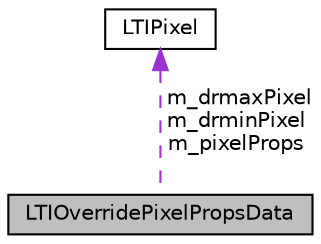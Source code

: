 digraph "LTIOverridePixelPropsData"
{
  bgcolor="transparent";
  edge [fontname="Helvetica",fontsize="10",labelfontname="Helvetica",labelfontsize="10"];
  node [fontname="Helvetica",fontsize="10",shape=record];
  Node1 [label="LTIOverridePixelPropsData",height=0.2,width=0.4,color="black", fillcolor="grey75", style="filled" fontcolor="black"];
  Node2 -> Node1 [dir="back",color="darkorchid3",fontsize="10",style="dashed",label=" m_drmaxPixel\nm_drminPixel\nm_pixelProps" ,fontname="Helvetica"];
  Node2 [label="LTIPixel",height=0.2,width=0.4,color="black",URL="$a00095.html",tooltip="basic properties of a pixel "];
}
